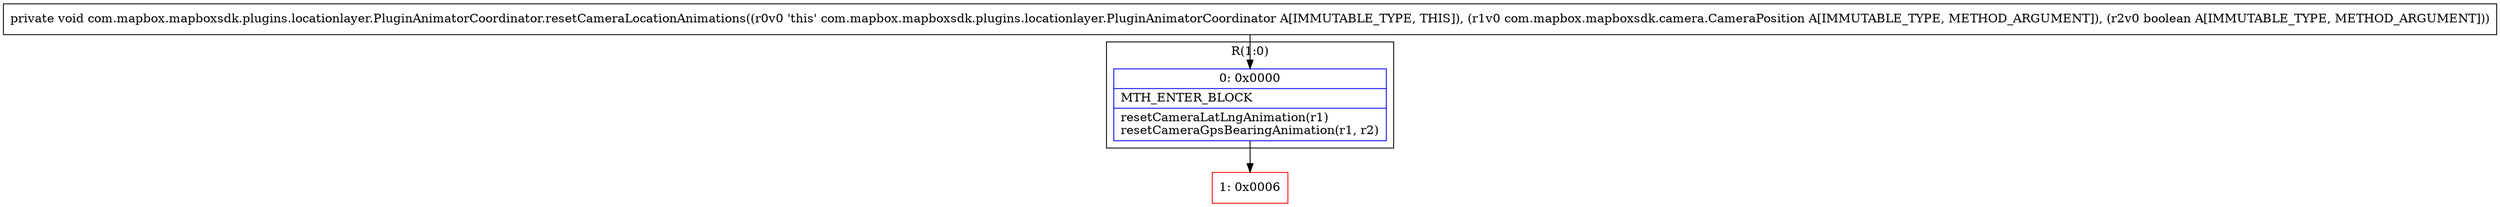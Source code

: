 digraph "CFG forcom.mapbox.mapboxsdk.plugins.locationlayer.PluginAnimatorCoordinator.resetCameraLocationAnimations(Lcom\/mapbox\/mapboxsdk\/camera\/CameraPosition;Z)V" {
subgraph cluster_Region_207703242 {
label = "R(1:0)";
node [shape=record,color=blue];
Node_0 [shape=record,label="{0\:\ 0x0000|MTH_ENTER_BLOCK\l|resetCameraLatLngAnimation(r1)\lresetCameraGpsBearingAnimation(r1, r2)\l}"];
}
Node_1 [shape=record,color=red,label="{1\:\ 0x0006}"];
MethodNode[shape=record,label="{private void com.mapbox.mapboxsdk.plugins.locationlayer.PluginAnimatorCoordinator.resetCameraLocationAnimations((r0v0 'this' com.mapbox.mapboxsdk.plugins.locationlayer.PluginAnimatorCoordinator A[IMMUTABLE_TYPE, THIS]), (r1v0 com.mapbox.mapboxsdk.camera.CameraPosition A[IMMUTABLE_TYPE, METHOD_ARGUMENT]), (r2v0 boolean A[IMMUTABLE_TYPE, METHOD_ARGUMENT])) }"];
MethodNode -> Node_0;
Node_0 -> Node_1;
}

